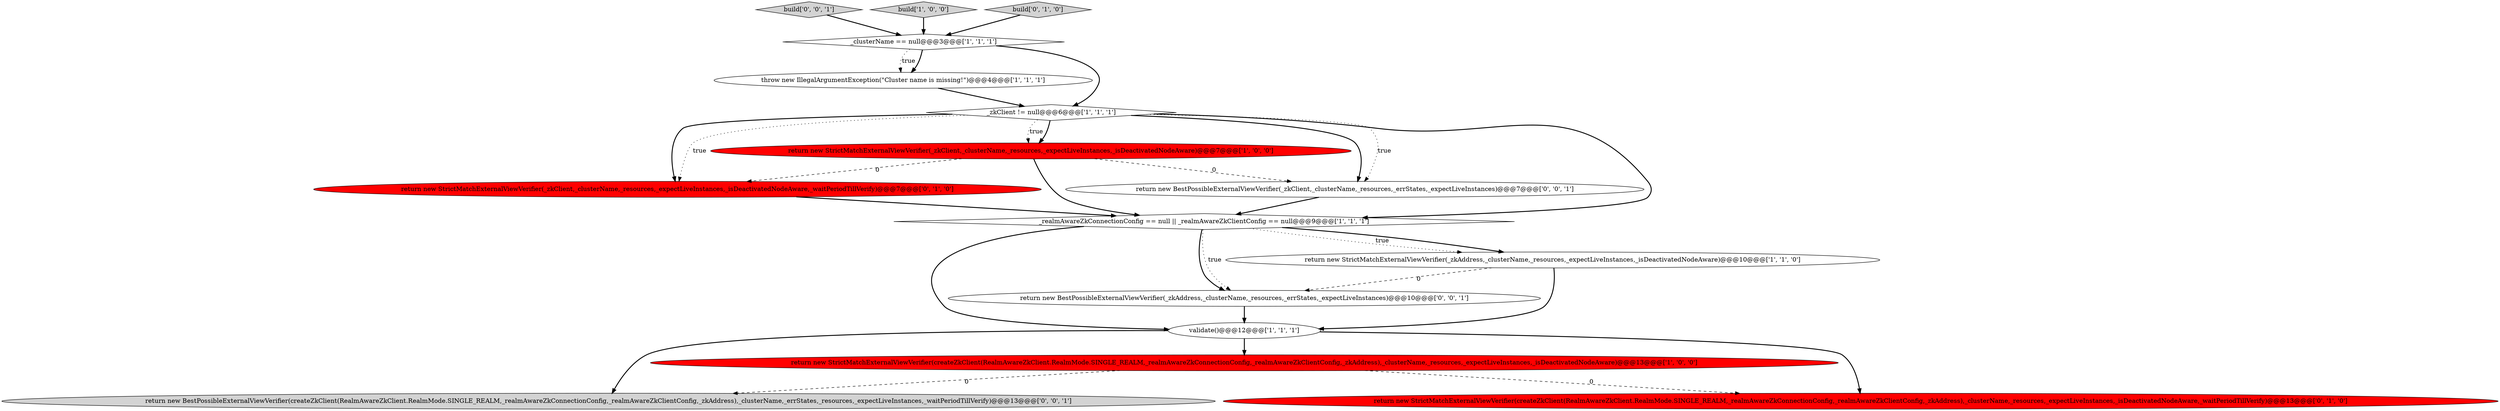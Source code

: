 digraph {
15 [style = filled, label = "build['0', '0', '1']", fillcolor = lightgray, shape = diamond image = "AAA0AAABBB3BBB"];
1 [style = filled, label = "validate()@@@12@@@['1', '1', '1']", fillcolor = white, shape = ellipse image = "AAA0AAABBB1BBB"];
6 [style = filled, label = "_realmAwareZkConnectionConfig == null || _realmAwareZkClientConfig == null@@@9@@@['1', '1', '1']", fillcolor = white, shape = diamond image = "AAA0AAABBB1BBB"];
14 [style = filled, label = "return new BestPossibleExternalViewVerifier(createZkClient(RealmAwareZkClient.RealmMode.SINGLE_REALM,_realmAwareZkConnectionConfig,_realmAwareZkClientConfig,_zkAddress),_clusterName,_errStates,_resources,_expectLiveInstances,_waitPeriodTillVerify)@@@13@@@['0', '0', '1']", fillcolor = lightgray, shape = ellipse image = "AAA0AAABBB3BBB"];
3 [style = filled, label = "return new StrictMatchExternalViewVerifier(createZkClient(RealmAwareZkClient.RealmMode.SINGLE_REALM,_realmAwareZkConnectionConfig,_realmAwareZkClientConfig,_zkAddress),_clusterName,_resources,_expectLiveInstances,_isDeactivatedNodeAware)@@@13@@@['1', '0', '0']", fillcolor = red, shape = ellipse image = "AAA1AAABBB1BBB"];
10 [style = filled, label = "return new StrictMatchExternalViewVerifier(createZkClient(RealmAwareZkClient.RealmMode.SINGLE_REALM,_realmAwareZkConnectionConfig,_realmAwareZkClientConfig,_zkAddress),_clusterName,_resources,_expectLiveInstances,_isDeactivatedNodeAware,_waitPeriodTillVerify)@@@13@@@['0', '1', '0']", fillcolor = red, shape = ellipse image = "AAA1AAABBB2BBB"];
13 [style = filled, label = "return new BestPossibleExternalViewVerifier(_zkAddress,_clusterName,_resources,_errStates,_expectLiveInstances)@@@10@@@['0', '0', '1']", fillcolor = white, shape = ellipse image = "AAA0AAABBB3BBB"];
0 [style = filled, label = "return new StrictMatchExternalViewVerifier(_zkClient,_clusterName,_resources,_expectLiveInstances,_isDeactivatedNodeAware)@@@7@@@['1', '0', '0']", fillcolor = red, shape = ellipse image = "AAA1AAABBB1BBB"];
7 [style = filled, label = "build['1', '0', '0']", fillcolor = lightgray, shape = diamond image = "AAA0AAABBB1BBB"];
9 [style = filled, label = "return new StrictMatchExternalViewVerifier(_zkClient,_clusterName,_resources,_expectLiveInstances,_isDeactivatedNodeAware,_waitPeriodTillVerify)@@@7@@@['0', '1', '0']", fillcolor = red, shape = ellipse image = "AAA1AAABBB2BBB"];
2 [style = filled, label = "throw new IllegalArgumentException(\"Cluster name is missing!\")@@@4@@@['1', '1', '1']", fillcolor = white, shape = ellipse image = "AAA0AAABBB1BBB"];
5 [style = filled, label = "_clusterName == null@@@3@@@['1', '1', '1']", fillcolor = white, shape = diamond image = "AAA0AAABBB1BBB"];
4 [style = filled, label = "return new StrictMatchExternalViewVerifier(_zkAddress,_clusterName,_resources,_expectLiveInstances,_isDeactivatedNodeAware)@@@10@@@['1', '1', '0']", fillcolor = white, shape = ellipse image = "AAA0AAABBB1BBB"];
11 [style = filled, label = "build['0', '1', '0']", fillcolor = lightgray, shape = diamond image = "AAA0AAABBB2BBB"];
12 [style = filled, label = "return new BestPossibleExternalViewVerifier(_zkClient,_clusterName,_resources,_errStates,_expectLiveInstances)@@@7@@@['0', '0', '1']", fillcolor = white, shape = ellipse image = "AAA0AAABBB3BBB"];
8 [style = filled, label = "_zkClient != null@@@6@@@['1', '1', '1']", fillcolor = white, shape = diamond image = "AAA0AAABBB1BBB"];
5->8 [style = bold, label=""];
0->6 [style = bold, label=""];
6->13 [style = dotted, label="true"];
1->3 [style = bold, label=""];
8->6 [style = bold, label=""];
0->12 [style = dashed, label="0"];
12->6 [style = bold, label=""];
13->1 [style = bold, label=""];
15->5 [style = bold, label=""];
9->6 [style = bold, label=""];
8->0 [style = bold, label=""];
6->1 [style = bold, label=""];
6->4 [style = bold, label=""];
11->5 [style = bold, label=""];
5->2 [style = bold, label=""];
7->5 [style = bold, label=""];
8->12 [style = dotted, label="true"];
6->4 [style = dotted, label="true"];
6->13 [style = bold, label=""];
8->9 [style = bold, label=""];
8->0 [style = dotted, label="true"];
4->1 [style = bold, label=""];
1->14 [style = bold, label=""];
3->10 [style = dashed, label="0"];
8->9 [style = dotted, label="true"];
0->9 [style = dashed, label="0"];
3->14 [style = dashed, label="0"];
4->13 [style = dashed, label="0"];
1->10 [style = bold, label=""];
8->12 [style = bold, label=""];
2->8 [style = bold, label=""];
5->2 [style = dotted, label="true"];
}
